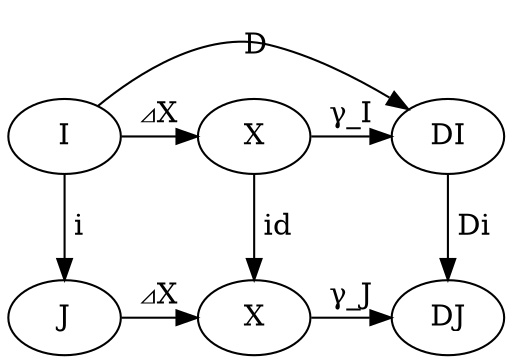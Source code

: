 digraph cone {
  I -> X1 [label = "⊿X"];
  X1 -> DI [label = "γ_I"];
  I -> DI [label = "D"];
  J -> X2 [label = "⊿X"];
  X2 -> DJ [label = "γ_J"];

  X1 [label = "X"];
  X2 [label = "X"];
  {rank=same; I; X1; DI}
  {rank=same; J; X2; DJ}

  I  -> J [label = " i"];
  X1 -> X2 [label = " id"];
  DI -> DJ [label = " Di"];
}
